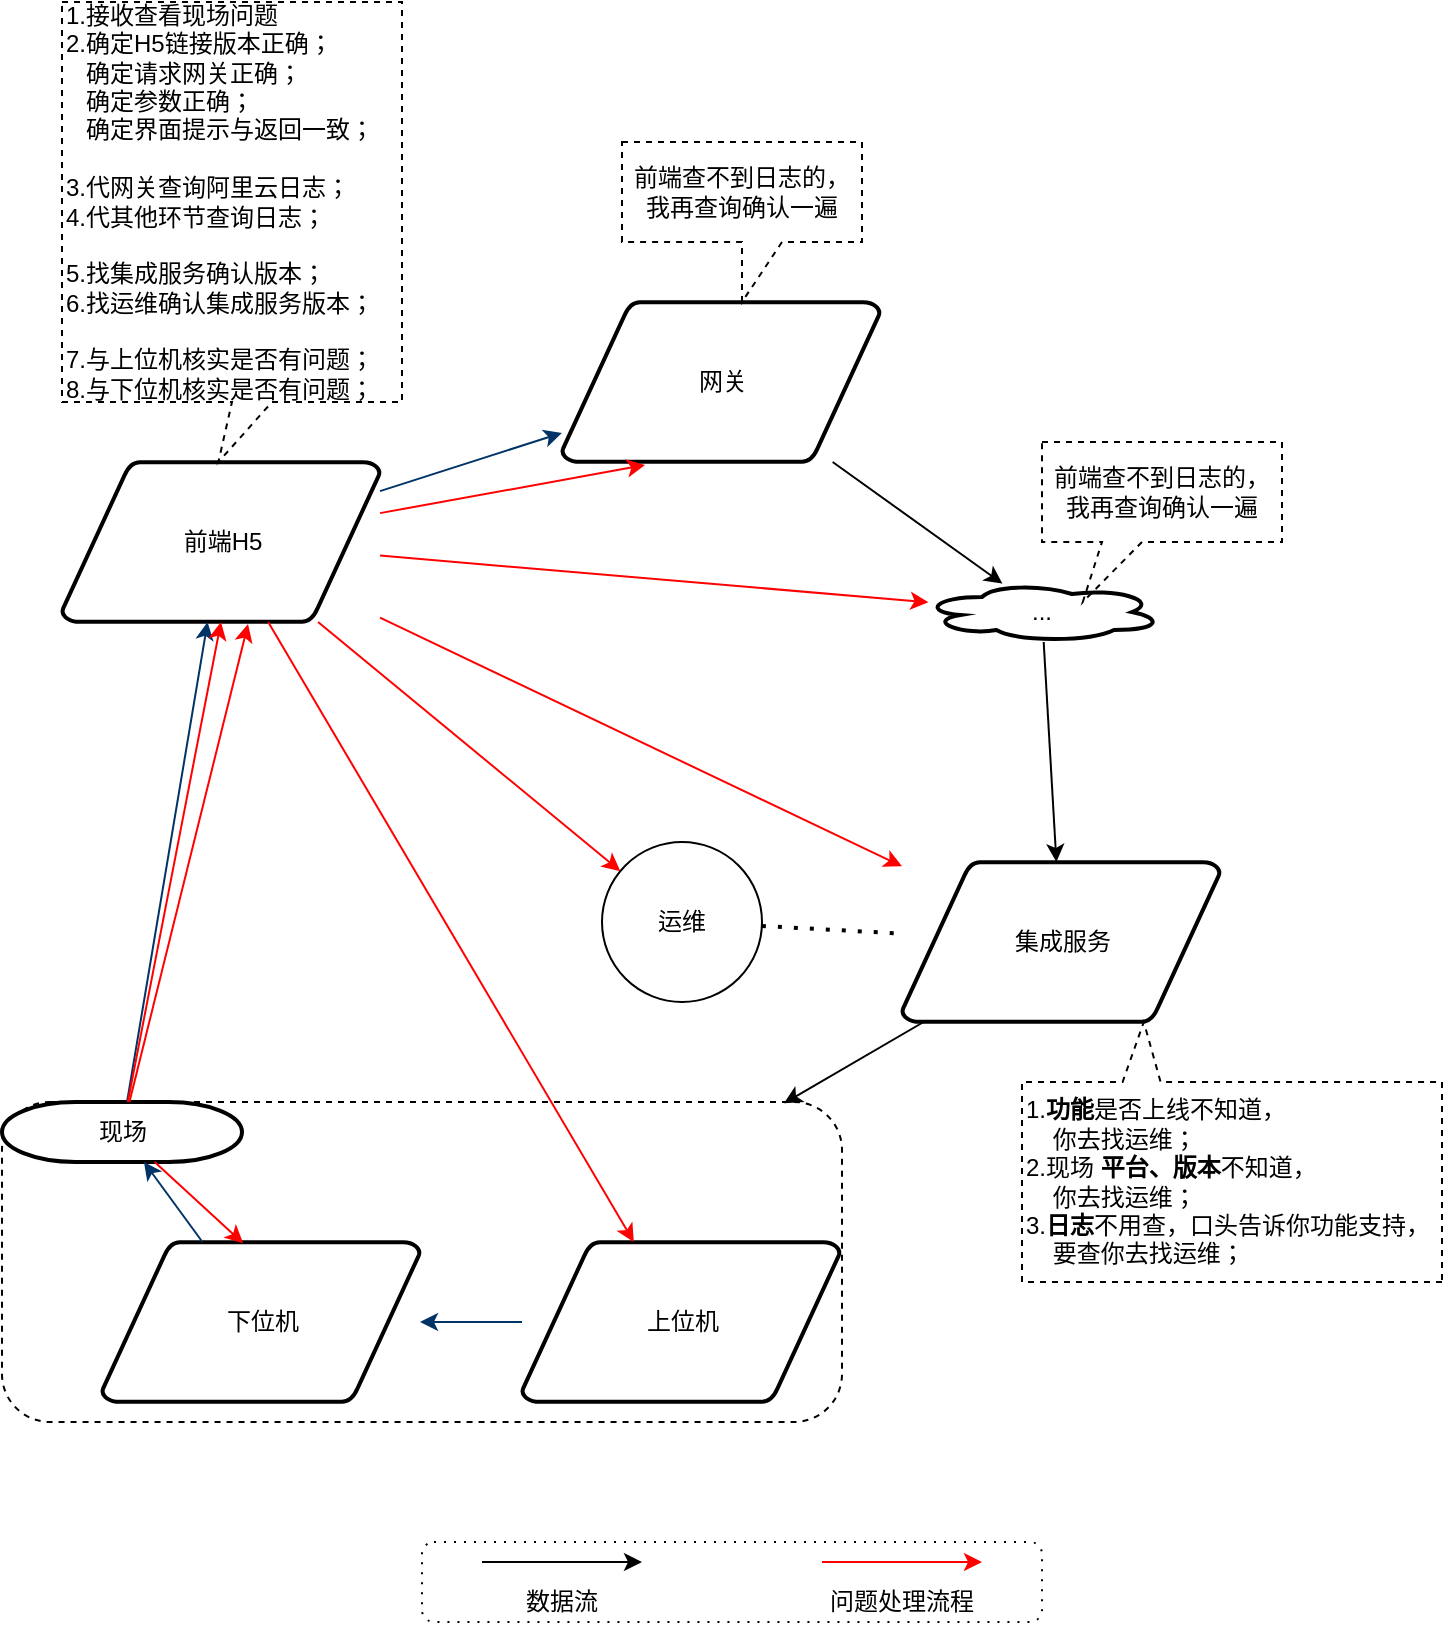 <mxfile version="14.2.7" type="github">
  <diagram id="6a731a19-8d31-9384-78a2-239565b7b9f0" name="Page-1">
    <mxGraphModel dx="867" dy="488" grid="1" gridSize="10" guides="0" tooltips="1" connect="1" arrows="1" fold="1" page="1" pageScale="1" pageWidth="1169" pageHeight="827" background="#ffffff" math="0" shadow="0">
      <root>
        <mxCell id="0" />
        <mxCell id="1" parent="0" />
        <mxCell id="aNxNYfZ75736Q1pXCk_l-78" value="" style="rounded=1;whiteSpace=wrap;html=1;fillColor=none;dashed=1;dashPattern=1 4;" vertex="1" parent="1">
          <mxGeometry x="240" y="780" width="310" height="40" as="geometry" />
        </mxCell>
        <mxCell id="aNxNYfZ75736Q1pXCk_l-85" value="" style="rounded=1;whiteSpace=wrap;html=1;dashed=1;fillColor=none;gradientColor=none;" vertex="1" parent="1">
          <mxGeometry x="30" y="560" width="420" height="160" as="geometry" />
        </mxCell>
        <mxCell id="2" value="现场" style="shape=mxgraph.flowchart.terminator;strokeWidth=2;gradientColor=none;gradientDirection=north;fontStyle=0;html=1;" parent="1" vertex="1">
          <mxGeometry x="30" y="560" width="120" height="30" as="geometry" />
        </mxCell>
        <mxCell id="3" value="前端H5" style="shape=mxgraph.flowchart.data;strokeWidth=2;gradientColor=none;gradientDirection=north;fontStyle=0;html=1;" parent="1" vertex="1">
          <mxGeometry x="60" y="240" width="159" height="80" as="geometry" />
        </mxCell>
        <mxCell id="4" value="上位机" style="shape=mxgraph.flowchart.data;strokeWidth=2;gradientColor=none;gradientDirection=north;fontStyle=0;html=1;" parent="1" vertex="1">
          <mxGeometry x="290" y="630" width="159" height="80" as="geometry" />
        </mxCell>
        <mxCell id="aNxNYfZ75736Q1pXCk_l-55" style="rounded=0;orthogonalLoop=1;jettySize=auto;html=1;entryX=0.931;entryY=0.004;entryDx=0;entryDy=0;entryPerimeter=0;" edge="1" parent="1" source="aNxNYfZ75736Q1pXCk_l-57" target="aNxNYfZ75736Q1pXCk_l-85">
          <mxGeometry relative="1" as="geometry" />
        </mxCell>
        <mxCell id="aNxNYfZ75736Q1pXCk_l-58" style="rounded=0;orthogonalLoop=1;jettySize=auto;html=1;" edge="1" parent="1" source="aNxNYfZ75736Q1pXCk_l-59" target="aNxNYfZ75736Q1pXCk_l-57">
          <mxGeometry relative="1" as="geometry">
            <mxPoint x="330" y="280" as="sourcePoint" />
          </mxGeometry>
        </mxCell>
        <mxCell id="aNxNYfZ75736Q1pXCk_l-60" value="" style="rounded=0;orthogonalLoop=1;jettySize=auto;html=1;" edge="1" parent="1" source="5" target="aNxNYfZ75736Q1pXCk_l-59">
          <mxGeometry relative="1" as="geometry" />
        </mxCell>
        <mxCell id="5" value="网关" style="shape=mxgraph.flowchart.data;strokeWidth=2;gradientColor=none;gradientDirection=north;fontStyle=0;html=1;" parent="1" vertex="1">
          <mxGeometry x="310" y="160" width="159" height="80" as="geometry" />
        </mxCell>
        <mxCell id="7" style="fontStyle=1;strokeColor=#003366;strokeWidth=1;html=1;" parent="1" source="2" target="3" edge="1">
          <mxGeometry relative="1" as="geometry" />
        </mxCell>
        <mxCell id="8" style="fontStyle=1;strokeColor=#003366;strokeWidth=1;html=1;" parent="1" source="3" target="5" edge="1">
          <mxGeometry relative="1" as="geometry" />
        </mxCell>
        <mxCell id="13" value="下位机" style="shape=mxgraph.flowchart.data;strokeWidth=2;gradientColor=none;gradientDirection=north;fontStyle=0;html=1;" parent="1" vertex="1">
          <mxGeometry x="80" y="630" width="159" height="80" as="geometry" />
        </mxCell>
        <mxCell id="17" value="" style="elbow=horizontal;fontStyle=1;strokeColor=#003366;strokeWidth=1;html=1;" parent="1" source="4" target="13" edge="1">
          <mxGeometry x="50" y="-60" width="100" height="100" as="geometry">
            <mxPoint x="50" y="40" as="sourcePoint" />
            <mxPoint x="150" y="-60" as="targetPoint" />
          </mxGeometry>
        </mxCell>
        <mxCell id="aNxNYfZ75736Q1pXCk_l-56" value="" style="elbow=horizontal;fontStyle=1;strokeColor=#003366;strokeWidth=1;html=1;" edge="1" parent="1" source="13" target="2">
          <mxGeometry x="10" y="-60" width="100" height="100" as="geometry">
            <mxPoint x="331.333" y="530" as="sourcePoint" />
            <mxPoint x="330" y="660" as="targetPoint" />
          </mxGeometry>
        </mxCell>
        <mxCell id="aNxNYfZ75736Q1pXCk_l-57" value="集成服务" style="shape=mxgraph.flowchart.data;strokeWidth=2;gradientColor=none;gradientDirection=north;fontStyle=0;html=1;" vertex="1" parent="1">
          <mxGeometry x="480" y="440" width="159" height="80" as="geometry" />
        </mxCell>
        <mxCell id="aNxNYfZ75736Q1pXCk_l-59" value="..." style="ellipse;shape=cloud;whiteSpace=wrap;html=1;fontStyle=0;strokeWidth=2;gradientDirection=north;" vertex="1" parent="1">
          <mxGeometry x="490" y="300" width="120" height="30" as="geometry" />
        </mxCell>
        <mxCell id="aNxNYfZ75736Q1pXCk_l-62" value="运维" style="ellipse;whiteSpace=wrap;html=1;aspect=fixed;" vertex="1" parent="1">
          <mxGeometry x="330" y="430" width="80" height="80" as="geometry" />
        </mxCell>
        <mxCell id="aNxNYfZ75736Q1pXCk_l-63" value="" style="endArrow=classic;html=1;" edge="1" parent="1">
          <mxGeometry width="50" height="50" relative="1" as="geometry">
            <mxPoint x="270" y="790" as="sourcePoint" />
            <mxPoint x="350" y="790" as="targetPoint" />
          </mxGeometry>
        </mxCell>
        <mxCell id="aNxNYfZ75736Q1pXCk_l-64" value="数据流" style="text;html=1;strokeColor=none;fillColor=none;align=center;verticalAlign=middle;whiteSpace=wrap;rounded=0;" vertex="1" parent="1">
          <mxGeometry x="290" y="800" width="40" height="20" as="geometry" />
        </mxCell>
        <mxCell id="aNxNYfZ75736Q1pXCk_l-68" value="" style="endArrow=classic;html=1;strokeColor=#FF0000;" edge="1" parent="1">
          <mxGeometry width="50" height="50" relative="1" as="geometry">
            <mxPoint x="440" y="790" as="sourcePoint" />
            <mxPoint x="520" y="790" as="targetPoint" />
          </mxGeometry>
        </mxCell>
        <mxCell id="aNxNYfZ75736Q1pXCk_l-69" value="问题处理流程" style="text;html=1;strokeColor=none;fillColor=none;align=center;verticalAlign=middle;whiteSpace=wrap;rounded=0;" vertex="1" parent="1">
          <mxGeometry x="440" y="800" width="80" height="20" as="geometry" />
        </mxCell>
        <mxCell id="aNxNYfZ75736Q1pXCk_l-70" value="" style="endArrow=classic;html=1;strokeColor=#FF0000;entryX=0.585;entryY=1.013;entryDx=0;entryDy=0;entryPerimeter=0;" edge="1" parent="1" source="2" target="3">
          <mxGeometry width="50" height="50" relative="1" as="geometry">
            <mxPoint x="260" y="800" as="sourcePoint" />
            <mxPoint x="340" y="800" as="targetPoint" />
          </mxGeometry>
        </mxCell>
        <mxCell id="aNxNYfZ75736Q1pXCk_l-71" value="" style="endArrow=classic;html=1;strokeColor=#FF0000;entryX=0.444;entryY=0.008;entryDx=0;entryDy=0;entryPerimeter=0;" edge="1" parent="1" source="2" target="13">
          <mxGeometry width="50" height="50" relative="1" as="geometry">
            <mxPoint x="270" y="810" as="sourcePoint" />
            <mxPoint x="350" y="810" as="targetPoint" />
          </mxGeometry>
        </mxCell>
        <mxCell id="aNxNYfZ75736Q1pXCk_l-72" value="" style="endArrow=classic;html=1;strokeColor=#FF0000;entryX=0.261;entryY=1.019;entryDx=0;entryDy=0;entryPerimeter=0;" edge="1" parent="1" source="3" target="5">
          <mxGeometry width="50" height="50" relative="1" as="geometry">
            <mxPoint x="97.114" y="470" as="sourcePoint" />
            <mxPoint x="163.015" y="331.04" as="targetPoint" />
          </mxGeometry>
        </mxCell>
        <mxCell id="aNxNYfZ75736Q1pXCk_l-73" value="" style="endArrow=classic;html=1;strokeColor=#FF0000;" edge="1" parent="1" source="3" target="aNxNYfZ75736Q1pXCk_l-59">
          <mxGeometry width="50" height="50" relative="1" as="geometry">
            <mxPoint x="229" y="275.57" as="sourcePoint" />
            <mxPoint x="361.499" y="251.52" as="targetPoint" />
          </mxGeometry>
        </mxCell>
        <mxCell id="aNxNYfZ75736Q1pXCk_l-74" value="" style="endArrow=classic;html=1;strokeColor=#FF0000;" edge="1" parent="1" source="3" target="4">
          <mxGeometry width="50" height="50" relative="1" as="geometry">
            <mxPoint x="239" y="285.57" as="sourcePoint" />
            <mxPoint x="371.499" y="261.52" as="targetPoint" />
          </mxGeometry>
        </mxCell>
        <mxCell id="aNxNYfZ75736Q1pXCk_l-75" value="" style="endArrow=classic;html=1;strokeColor=#FF0000;" edge="1" parent="1" source="3" target="aNxNYfZ75736Q1pXCk_l-57">
          <mxGeometry width="50" height="50" relative="1" as="geometry">
            <mxPoint x="249" y="295.57" as="sourcePoint" />
            <mxPoint x="381.499" y="271.52" as="targetPoint" />
          </mxGeometry>
        </mxCell>
        <mxCell id="aNxNYfZ75736Q1pXCk_l-76" value="" style="endArrow=classic;html=1;strokeColor=#FF0000;" edge="1" parent="1" source="3" target="aNxNYfZ75736Q1pXCk_l-62">
          <mxGeometry width="50" height="50" relative="1" as="geometry">
            <mxPoint x="259" y="305.57" as="sourcePoint" />
            <mxPoint x="391.499" y="281.52" as="targetPoint" />
          </mxGeometry>
        </mxCell>
        <mxCell id="aNxNYfZ75736Q1pXCk_l-77" value="" style="endArrow=classic;html=1;strokeColor=#FF0000;entryX=0.5;entryY=1;entryDx=0;entryDy=0;entryPerimeter=0;" edge="1" parent="1" source="2" target="3">
          <mxGeometry width="50" height="50" relative="1" as="geometry">
            <mxPoint x="269" y="315.57" as="sourcePoint" />
            <mxPoint x="401.499" y="291.52" as="targetPoint" />
          </mxGeometry>
        </mxCell>
        <mxCell id="aNxNYfZ75736Q1pXCk_l-79" value="" style="endArrow=none;dashed=1;html=1;dashPattern=1 3;strokeWidth=2;" edge="1" parent="1" source="aNxNYfZ75736Q1pXCk_l-62" target="aNxNYfZ75736Q1pXCk_l-57">
          <mxGeometry width="50" height="50" relative="1" as="geometry">
            <mxPoint x="390" y="490" as="sourcePoint" />
            <mxPoint x="440" y="440" as="targetPoint" />
          </mxGeometry>
        </mxCell>
        <mxCell id="aNxNYfZ75736Q1pXCk_l-81" value="1.接收查看现场问题&lt;br&gt;2.确定H5链接版本正确；&lt;br&gt;&amp;nbsp; &amp;nbsp;确定请求网关正确；&lt;br&gt;&amp;nbsp; &amp;nbsp;确定参数正确；&lt;br&gt;&amp;nbsp; &amp;nbsp;确定界面提示与返回一致；&lt;br&gt;&lt;br&gt;3.代网关查询阿里云日志；&lt;br&gt;4.代其他环节查询日志；&lt;br&gt;&lt;br&gt;5.找集成服务确认版本；&lt;br&gt;6.找运维确认集成服务版本；&lt;br&gt;&lt;br&gt;7.与上位机核实是否有问题；&lt;br&gt;8.与下位机核实是否有问题；" style="shape=callout;whiteSpace=wrap;html=1;perimeter=calloutPerimeter;dashed=1;fillColor=none;gradientColor=none;position2=0.46;align=left;" vertex="1" parent="1">
          <mxGeometry x="60" y="10" width="170" height="230" as="geometry" />
        </mxCell>
        <mxCell id="aNxNYfZ75736Q1pXCk_l-82" value="前端查不到日志的，我再查询确认一遍" style="shape=callout;whiteSpace=wrap;html=1;perimeter=calloutPerimeter;dashed=1;fillColor=none;gradientColor=none;" vertex="1" parent="1">
          <mxGeometry x="340" y="80" width="120" height="80" as="geometry" />
        </mxCell>
        <mxCell id="aNxNYfZ75736Q1pXCk_l-83" value="前端查不到日志的，我再查询确认一遍" style="shape=callout;whiteSpace=wrap;html=1;perimeter=calloutPerimeter;dashed=1;fillColor=none;gradientColor=none;size=30;position=0.25;position2=0.17;" vertex="1" parent="1">
          <mxGeometry x="550" y="230" width="120" height="80" as="geometry" />
        </mxCell>
        <mxCell id="aNxNYfZ75736Q1pXCk_l-84" value="1.&lt;b&gt;功能&lt;/b&gt;是否上线不知道，&lt;br&gt;&amp;nbsp; &amp;nbsp; 你去找运维；&lt;br&gt;2.现场 &lt;b&gt;平台、&lt;/b&gt;&lt;b&gt;版本&lt;/b&gt;不知道，&lt;br&gt;&amp;nbsp; &amp;nbsp; 你去找运维；&lt;br&gt;3.&lt;b&gt;日志&lt;/b&gt;不用查，口头告诉你功能支持，&lt;br&gt;&amp;nbsp; &amp;nbsp; 要查你去找运维；" style="shape=callout;whiteSpace=wrap;html=1;perimeter=calloutPerimeter;dashed=1;fillColor=none;gradientColor=none;size=30;position=0.67;position2=0.71;base=19;direction=west;portConstraint=south;align=left;" vertex="1" parent="1">
          <mxGeometry x="540" y="520" width="210" height="130" as="geometry" />
        </mxCell>
      </root>
    </mxGraphModel>
  </diagram>
</mxfile>
